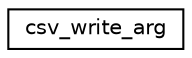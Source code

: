 digraph "Graphical Class Hierarchy"
{
  edge [fontname="Helvetica",fontsize="10",labelfontname="Helvetica",labelfontsize="10"];
  node [fontname="Helvetica",fontsize="10",shape=record];
  rankdir="LR";
  Node0 [label="csv_write_arg",height=0.2,width=0.4,color="black", fillcolor="white", style="filled",URL="$structcsv__write__arg.html",tooltip="These are the arguments to the CSV writer function. "];
}
